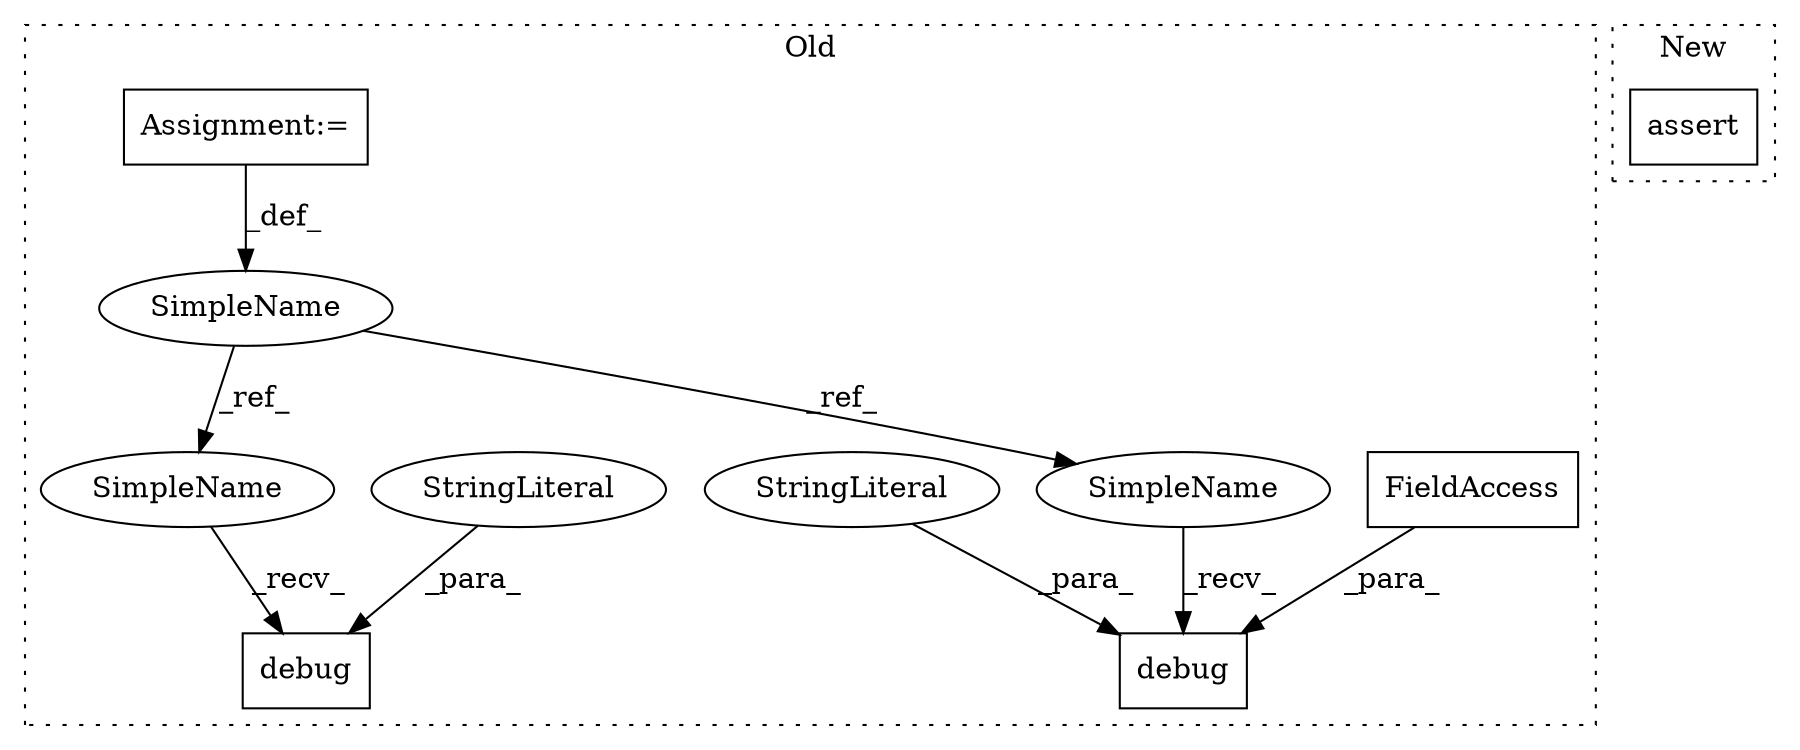 digraph G {
subgraph cluster0 {
1 [label="debug" a="32" s="4992,5045" l="6,1" shape="box"];
3 [label="StringLiteral" a="45" s="4998" l="26" shape="ellipse"];
4 [label="SimpleName" a="42" s="4787" l="6" shape="ellipse"];
5 [label="debug" a="32" s="5059,5124" l="6,1" shape="box"];
6 [label="StringLiteral" a="45" s="5065" l="32" shape="ellipse"];
7 [label="FieldAccess" a="22" s="5098" l="26" shape="box"];
8 [label="Assignment:=" a="7" s="4787" l="6" shape="box"];
9 [label="SimpleName" a="42" s="4985" l="6" shape="ellipse"];
10 [label="SimpleName" a="42" s="5052" l="6" shape="ellipse"];
label = "Old";
style="dotted";
}
subgraph cluster1 {
2 [label="assert" a="6" s="4893" l="7" shape="box"];
label = "New";
style="dotted";
}
3 -> 1 [label="_para_"];
4 -> 9 [label="_ref_"];
4 -> 10 [label="_ref_"];
6 -> 5 [label="_para_"];
7 -> 5 [label="_para_"];
8 -> 4 [label="_def_"];
9 -> 1 [label="_recv_"];
10 -> 5 [label="_recv_"];
}